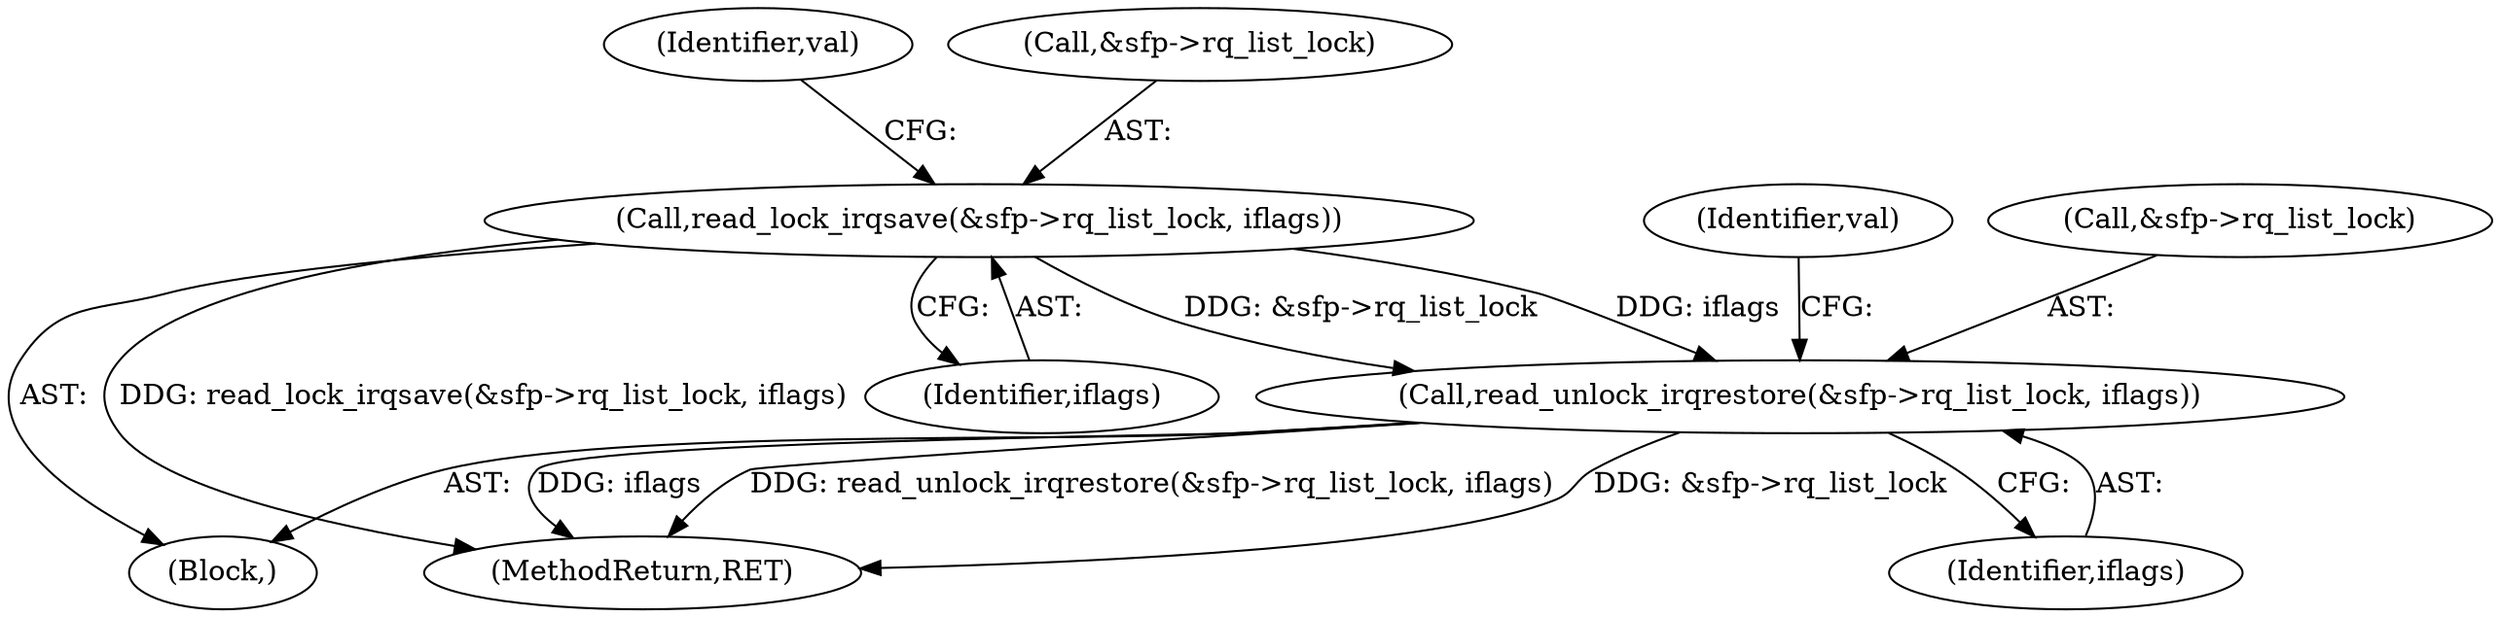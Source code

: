 digraph "0_linux_3e0097499839e0fe3af380410eababe5a47c4cf9_0@API" {
"1000590" [label="(Call,read_unlock_irqrestore(&sfp->rq_list_lock, iflags))"];
"1000567" [label="(Call,read_lock_irqsave(&sfp->rq_list_lock, iflags))"];
"1000574" [label="(Identifier,val)"];
"1000572" [label="(Identifier,iflags)"];
"1000598" [label="(Identifier,val)"];
"1000590" [label="(Call,read_unlock_irqrestore(&sfp->rq_list_lock, iflags))"];
"1000567" [label="(Call,read_lock_irqsave(&sfp->rq_list_lock, iflags))"];
"1000595" [label="(Identifier,iflags)"];
"1000167" [label="(Block,)"];
"1000591" [label="(Call,&sfp->rq_list_lock)"];
"1001060" [label="(MethodReturn,RET)"];
"1000568" [label="(Call,&sfp->rq_list_lock)"];
"1000590" -> "1000167"  [label="AST: "];
"1000590" -> "1000595"  [label="CFG: "];
"1000591" -> "1000590"  [label="AST: "];
"1000595" -> "1000590"  [label="AST: "];
"1000598" -> "1000590"  [label="CFG: "];
"1000590" -> "1001060"  [label="DDG: iflags"];
"1000590" -> "1001060"  [label="DDG: read_unlock_irqrestore(&sfp->rq_list_lock, iflags)"];
"1000590" -> "1001060"  [label="DDG: &sfp->rq_list_lock"];
"1000567" -> "1000590"  [label="DDG: &sfp->rq_list_lock"];
"1000567" -> "1000590"  [label="DDG: iflags"];
"1000567" -> "1000167"  [label="AST: "];
"1000567" -> "1000572"  [label="CFG: "];
"1000568" -> "1000567"  [label="AST: "];
"1000572" -> "1000567"  [label="AST: "];
"1000574" -> "1000567"  [label="CFG: "];
"1000567" -> "1001060"  [label="DDG: read_lock_irqsave(&sfp->rq_list_lock, iflags)"];
}
